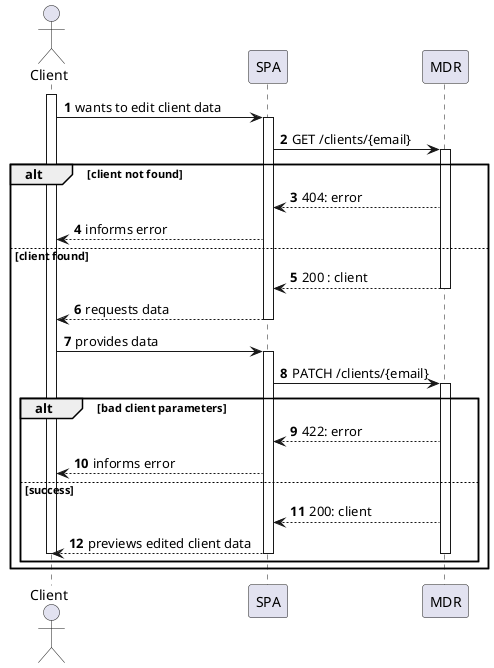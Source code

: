@startuml

autonumber

actor "Client" as usr
participant "SPA" as ui
participant "MDR" as md

activate usr
usr -> ui : wants to edit client data
    activate ui
        ui -> md : GET /clients/{email}
        activate md
alt client not found
            md --> ui : 404: error
            ui --> usr : informs error
else client found
            md --> ui : 200 : client
        deactivate md
        ui --> usr : requests data
    deactivate ui

    usr -> ui : provides data
    activate ui
    ui -> md : PATCH /clients/{email}
        activate md
alt bad client parameters
            md --> ui : 422: error
            ui --> usr : informs error
else success
            md --> ui : 200: client
            ui --> usr : previews edited client data
        deactivate md
    deactivate ui
deactivate usr
end
end

@enduml
